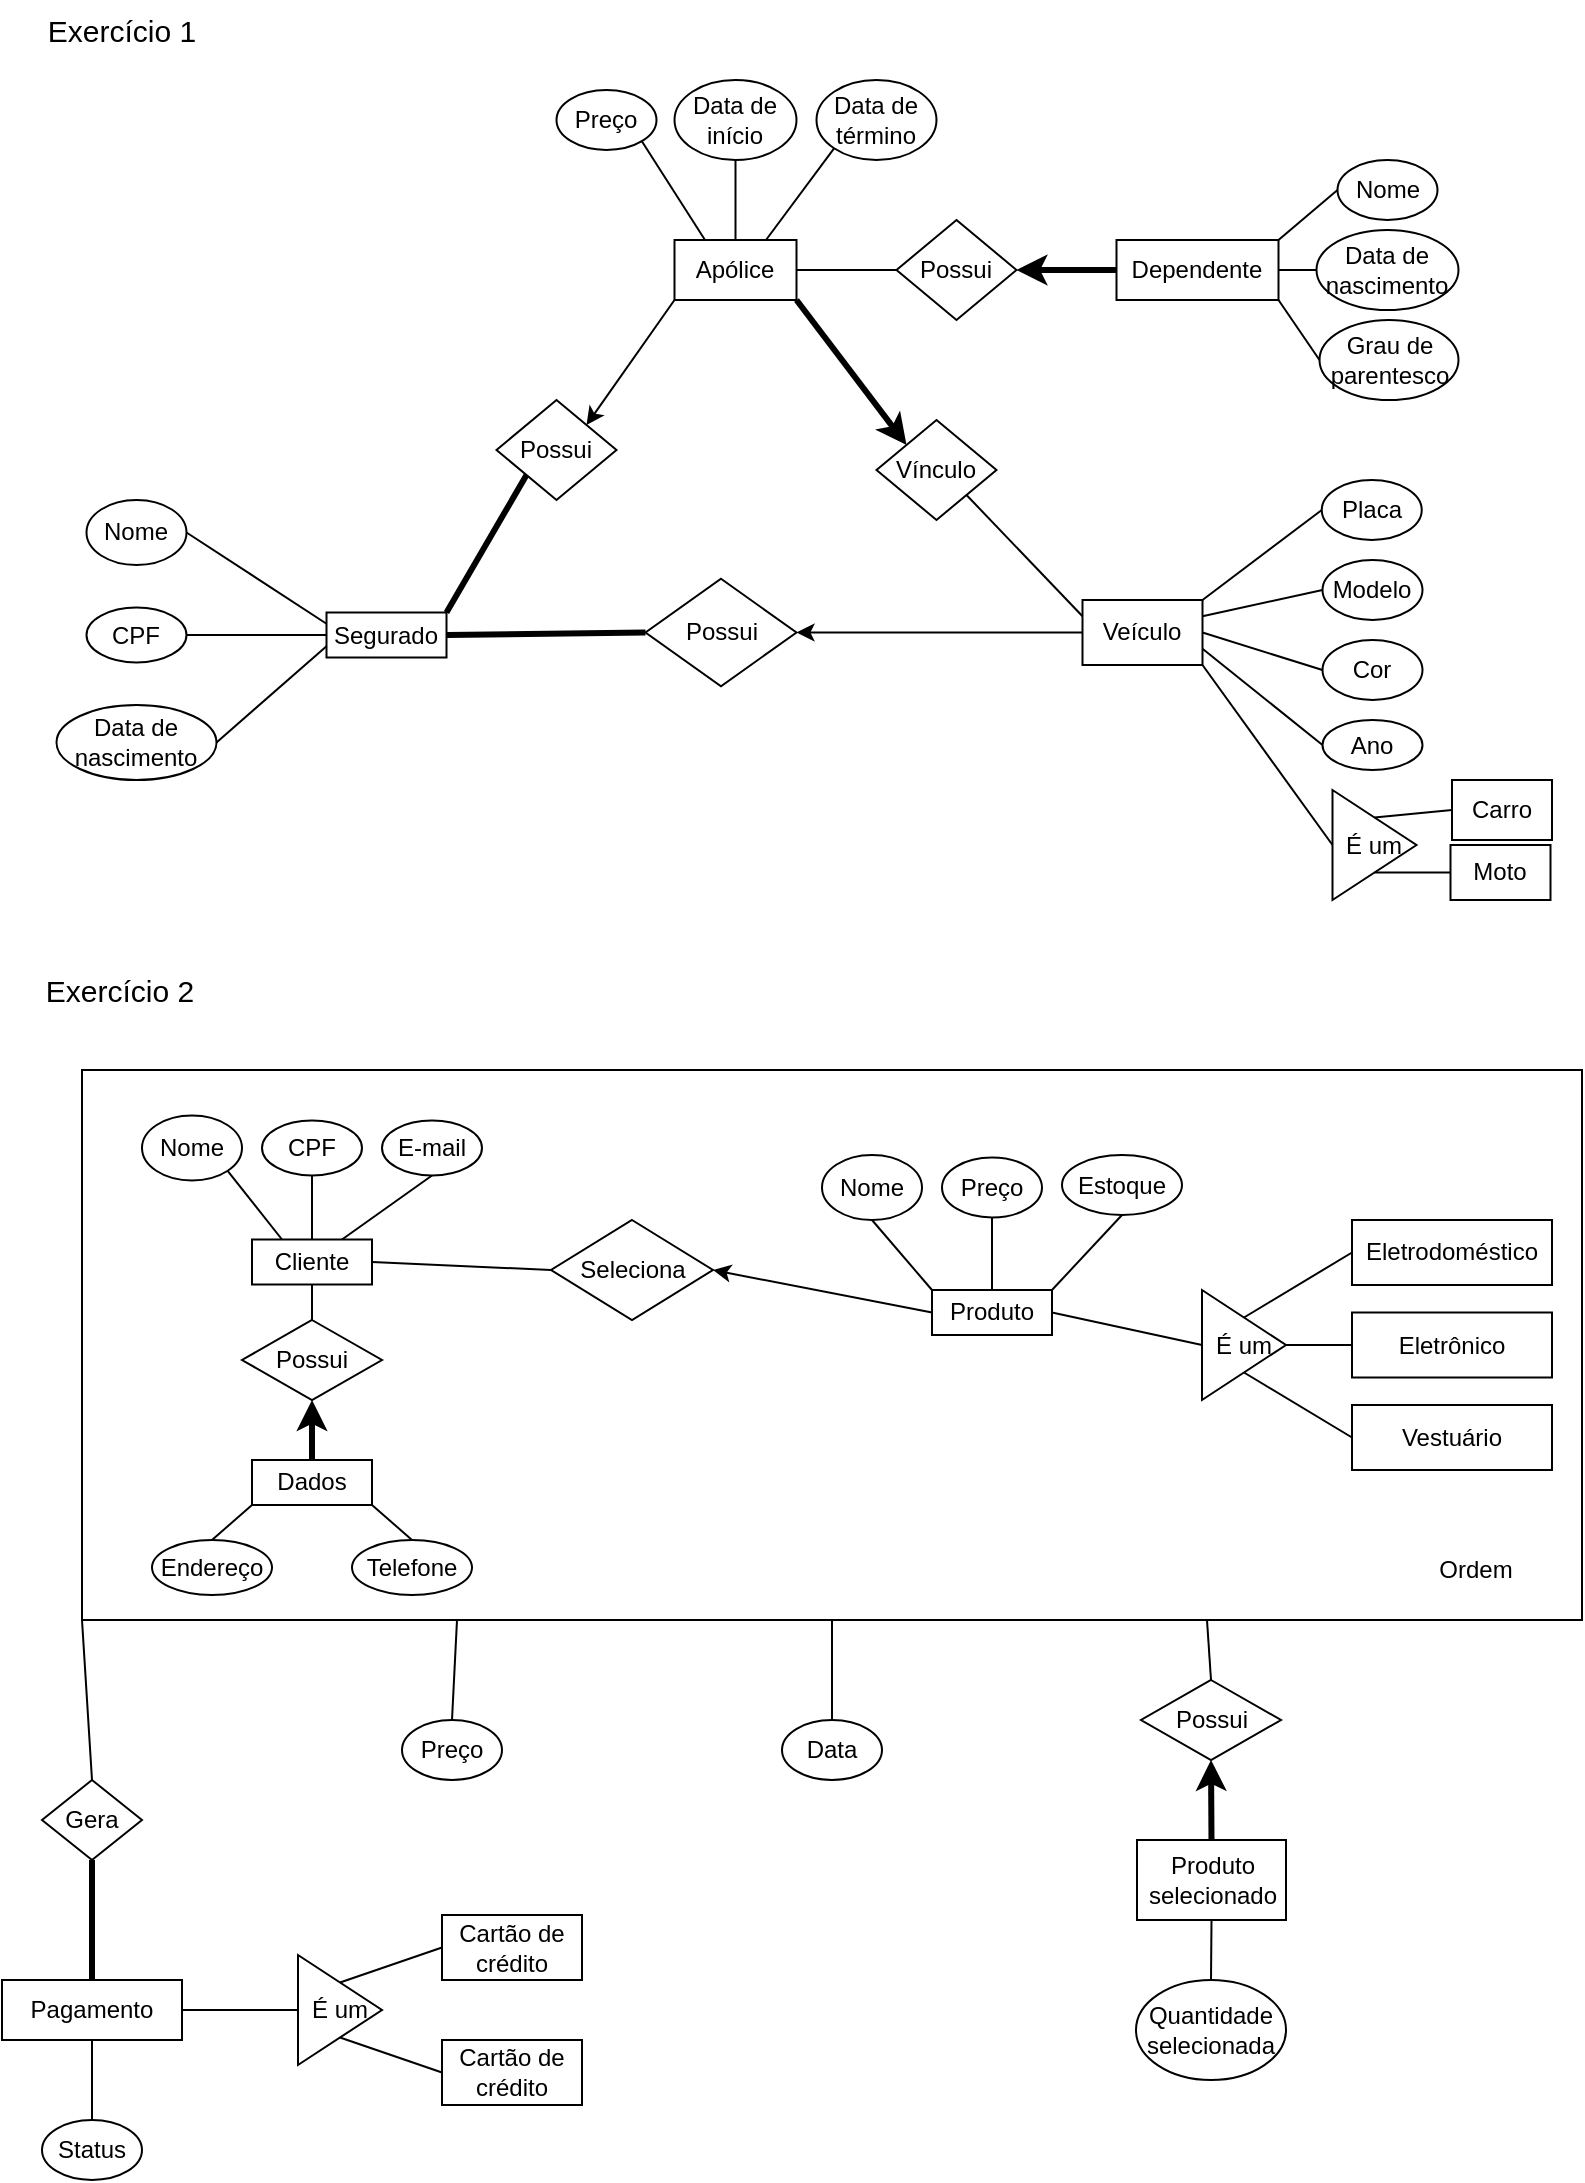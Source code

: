 <mxfile version="20.3.0" type="github">
  <diagram id="wddIGuqNlS4ul6MV4sOm" name="Página-1">
    <mxGraphModel dx="1181" dy="653" grid="1" gridSize="10" guides="1" tooltips="1" connect="1" arrows="1" fold="1" page="1" pageScale="1" pageWidth="827" pageHeight="1169" math="0" shadow="0">
      <root>
        <mxCell id="0" />
        <mxCell id="1" parent="0" />
        <mxCell id="J302JGdYQnp2-24rHus9-115" value="" style="rounded=0;whiteSpace=wrap;html=1;labelBorderColor=none;fillColor=none;" vertex="1" parent="1">
          <mxGeometry x="60" y="555" width="750" height="275" as="geometry" />
        </mxCell>
        <mxCell id="J302JGdYQnp2-24rHus9-1" value="Segurado" style="rounded=0;whiteSpace=wrap;html=1;" vertex="1" parent="1">
          <mxGeometry x="182.25" y="326.25" width="60" height="22.5" as="geometry" />
        </mxCell>
        <mxCell id="J302JGdYQnp2-24rHus9-2" value="Nome" style="ellipse;whiteSpace=wrap;html=1;" vertex="1" parent="1">
          <mxGeometry x="62.25" y="270" width="50" height="32.5" as="geometry" />
        </mxCell>
        <mxCell id="J302JGdYQnp2-24rHus9-3" value="CPF" style="ellipse;whiteSpace=wrap;html=1;" vertex="1" parent="1">
          <mxGeometry x="62.25" y="323.75" width="50" height="27.5" as="geometry" />
        </mxCell>
        <mxCell id="J302JGdYQnp2-24rHus9-5" value="Data de nascimento" style="ellipse;whiteSpace=wrap;html=1;" vertex="1" parent="1">
          <mxGeometry x="47.25" y="372.5" width="80" height="37.5" as="geometry" />
        </mxCell>
        <mxCell id="J302JGdYQnp2-24rHus9-9" value="" style="endArrow=none;html=1;rounded=0;entryX=0;entryY=0.25;entryDx=0;entryDy=0;exitX=1;exitY=0.5;exitDx=0;exitDy=0;" edge="1" parent="1" source="J302JGdYQnp2-24rHus9-2" target="J302JGdYQnp2-24rHus9-1">
          <mxGeometry width="50" height="50" relative="1" as="geometry">
            <mxPoint x="132.25" y="280.178" as="sourcePoint" />
            <mxPoint x="245.43" y="382.5" as="targetPoint" />
          </mxGeometry>
        </mxCell>
        <mxCell id="J302JGdYQnp2-24rHus9-10" value="" style="endArrow=none;html=1;rounded=0;entryX=0;entryY=0.5;entryDx=0;entryDy=0;exitX=1;exitY=0.5;exitDx=0;exitDy=0;" edge="1" parent="1" source="J302JGdYQnp2-24rHus9-3" target="J302JGdYQnp2-24rHus9-1">
          <mxGeometry width="50" height="50" relative="1" as="geometry">
            <mxPoint x="132.25" y="342.498" as="sourcePoint" />
            <mxPoint x="232.25" y="399.82" as="targetPoint" />
          </mxGeometry>
        </mxCell>
        <mxCell id="J302JGdYQnp2-24rHus9-11" value="" style="endArrow=none;html=1;rounded=0;entryX=0;entryY=0.75;entryDx=0;entryDy=0;exitX=1;exitY=0.5;exitDx=0;exitDy=0;" edge="1" parent="1" source="J302JGdYQnp2-24rHus9-5" target="J302JGdYQnp2-24rHus9-1">
          <mxGeometry width="50" height="50" relative="1" as="geometry">
            <mxPoint x="142.25" y="402.5" as="sourcePoint" />
            <mxPoint x="232.25" y="412.5" as="targetPoint" />
          </mxGeometry>
        </mxCell>
        <mxCell id="J302JGdYQnp2-24rHus9-13" value="Veículo" style="rounded=0;whiteSpace=wrap;html=1;" vertex="1" parent="1">
          <mxGeometry x="560.25" y="320" width="60" height="32.5" as="geometry" />
        </mxCell>
        <mxCell id="J302JGdYQnp2-24rHus9-14" value="Placa" style="ellipse;whiteSpace=wrap;html=1;" vertex="1" parent="1">
          <mxGeometry x="679.88" y="260" width="50" height="30" as="geometry" />
        </mxCell>
        <mxCell id="J302JGdYQnp2-24rHus9-15" value="Modelo" style="ellipse;whiteSpace=wrap;html=1;" vertex="1" parent="1">
          <mxGeometry x="680.25" y="300" width="50" height="30" as="geometry" />
        </mxCell>
        <mxCell id="J302JGdYQnp2-24rHus9-16" value="Cor" style="ellipse;whiteSpace=wrap;html=1;" vertex="1" parent="1">
          <mxGeometry x="680.25" y="340" width="50" height="30" as="geometry" />
        </mxCell>
        <mxCell id="J302JGdYQnp2-24rHus9-17" value="Ano" style="ellipse;whiteSpace=wrap;html=1;" vertex="1" parent="1">
          <mxGeometry x="680.25" y="380" width="50" height="25" as="geometry" />
        </mxCell>
        <mxCell id="J302JGdYQnp2-24rHus9-24" value="Apólice" style="rounded=0;whiteSpace=wrap;html=1;" vertex="1" parent="1">
          <mxGeometry x="356.25" y="140" width="61" height="30" as="geometry" />
        </mxCell>
        <mxCell id="J302JGdYQnp2-24rHus9-27" value="Preço" style="ellipse;whiteSpace=wrap;html=1;" vertex="1" parent="1">
          <mxGeometry x="297.25" y="65" width="50" height="30" as="geometry" />
        </mxCell>
        <mxCell id="J302JGdYQnp2-24rHus9-28" value="Data de início" style="ellipse;whiteSpace=wrap;html=1;" vertex="1" parent="1">
          <mxGeometry x="356.25" y="60" width="61" height="40" as="geometry" />
        </mxCell>
        <mxCell id="J302JGdYQnp2-24rHus9-29" value="Data de término" style="ellipse;whiteSpace=wrap;html=1;" vertex="1" parent="1">
          <mxGeometry x="427.25" y="60" width="60" height="40" as="geometry" />
        </mxCell>
        <mxCell id="J302JGdYQnp2-24rHus9-30" value="" style="endArrow=none;html=1;rounded=0;entryX=0.25;entryY=0;entryDx=0;entryDy=0;exitX=1;exitY=1;exitDx=0;exitDy=0;" edge="1" parent="1" source="J302JGdYQnp2-24rHus9-27" target="J302JGdYQnp2-24rHus9-24">
          <mxGeometry width="50" height="50" relative="1" as="geometry">
            <mxPoint x="377.25" y="330" as="sourcePoint" />
            <mxPoint x="427.25" y="280" as="targetPoint" />
          </mxGeometry>
        </mxCell>
        <mxCell id="J302JGdYQnp2-24rHus9-31" value="" style="endArrow=none;html=1;rounded=0;entryX=0.5;entryY=0;entryDx=0;entryDy=0;exitX=0.5;exitY=1;exitDx=0;exitDy=0;" edge="1" parent="1" source="J302JGdYQnp2-24rHus9-28" target="J302JGdYQnp2-24rHus9-24">
          <mxGeometry width="50" height="50" relative="1" as="geometry">
            <mxPoint x="377.25" y="330" as="sourcePoint" />
            <mxPoint x="427.25" y="280" as="targetPoint" />
          </mxGeometry>
        </mxCell>
        <mxCell id="J302JGdYQnp2-24rHus9-32" value="" style="endArrow=none;html=1;rounded=0;entryX=0.75;entryY=0;entryDx=0;entryDy=0;exitX=0;exitY=1;exitDx=0;exitDy=0;" edge="1" parent="1" source="J302JGdYQnp2-24rHus9-29" target="J302JGdYQnp2-24rHus9-24">
          <mxGeometry width="50" height="50" relative="1" as="geometry">
            <mxPoint x="377.25" y="330" as="sourcePoint" />
            <mxPoint x="427.25" y="280" as="targetPoint" />
          </mxGeometry>
        </mxCell>
        <mxCell id="J302JGdYQnp2-24rHus9-33" value="Dependente" style="rounded=0;whiteSpace=wrap;html=1;" vertex="1" parent="1">
          <mxGeometry x="577.25" y="140" width="81" height="30" as="geometry" />
        </mxCell>
        <mxCell id="J302JGdYQnp2-24rHus9-34" value="Data de nascimento" style="ellipse;whiteSpace=wrap;html=1;" vertex="1" parent="1">
          <mxGeometry x="677.25" y="135" width="71" height="40" as="geometry" />
        </mxCell>
        <mxCell id="J302JGdYQnp2-24rHus9-35" value="Nome" style="ellipse;whiteSpace=wrap;html=1;" vertex="1" parent="1">
          <mxGeometry x="687.75" y="100" width="50" height="30" as="geometry" />
        </mxCell>
        <mxCell id="J302JGdYQnp2-24rHus9-36" value="Grau de parentesco" style="ellipse;whiteSpace=wrap;html=1;" vertex="1" parent="1">
          <mxGeometry x="678.75" y="180" width="69.5" height="40" as="geometry" />
        </mxCell>
        <mxCell id="J302JGdYQnp2-24rHus9-41" value="É um" style="triangle;whiteSpace=wrap;html=1;rotation=0;" vertex="1" parent="1">
          <mxGeometry x="685.25" y="415" width="42" height="55" as="geometry" />
        </mxCell>
        <mxCell id="J302JGdYQnp2-24rHus9-43" value="Carro" style="rounded=0;whiteSpace=wrap;html=1;" vertex="1" parent="1">
          <mxGeometry x="745" y="410" width="50" height="30" as="geometry" />
        </mxCell>
        <mxCell id="J302JGdYQnp2-24rHus9-44" value="Moto" style="rounded=0;whiteSpace=wrap;html=1;" vertex="1" parent="1">
          <mxGeometry x="744.25" y="442.5" width="50" height="27.5" as="geometry" />
        </mxCell>
        <mxCell id="J302JGdYQnp2-24rHus9-45" value="" style="endArrow=none;html=1;rounded=0;entryX=0.5;entryY=0;entryDx=0;entryDy=0;exitX=0;exitY=0.5;exitDx=0;exitDy=0;" edge="1" parent="1" source="J302JGdYQnp2-24rHus9-43" target="J302JGdYQnp2-24rHus9-41">
          <mxGeometry width="50" height="50" relative="1" as="geometry">
            <mxPoint x="413.75" y="325" as="sourcePoint" />
            <mxPoint x="463.75" y="275" as="targetPoint" />
          </mxGeometry>
        </mxCell>
        <mxCell id="J302JGdYQnp2-24rHus9-46" value="" style="endArrow=none;html=1;rounded=0;entryX=0.5;entryY=1;entryDx=0;entryDy=0;exitX=0;exitY=0.5;exitDx=0;exitDy=0;" edge="1" parent="1" source="J302JGdYQnp2-24rHus9-44" target="J302JGdYQnp2-24rHus9-41">
          <mxGeometry width="50" height="50" relative="1" as="geometry">
            <mxPoint x="773.75" y="428.75" as="sourcePoint" />
            <mxPoint x="713.75" y="438.75" as="targetPoint" />
          </mxGeometry>
        </mxCell>
        <mxCell id="J302JGdYQnp2-24rHus9-47" value="Possui" style="rhombus;whiteSpace=wrap;html=1;" vertex="1" parent="1">
          <mxGeometry x="267.25" y="220" width="60" height="50" as="geometry" />
        </mxCell>
        <mxCell id="J302JGdYQnp2-24rHus9-49" value="" style="endArrow=none;html=1;rounded=0;exitX=1;exitY=0;exitDx=0;exitDy=0;entryX=0;entryY=1;entryDx=0;entryDy=0;strokeWidth=3;" edge="1" parent="1" source="J302JGdYQnp2-24rHus9-1" target="J302JGdYQnp2-24rHus9-47">
          <mxGeometry width="50" height="50" relative="1" as="geometry">
            <mxPoint x="377.25" y="340" as="sourcePoint" />
            <mxPoint x="427.25" y="290" as="targetPoint" />
          </mxGeometry>
        </mxCell>
        <mxCell id="J302JGdYQnp2-24rHus9-50" value="" style="endArrow=none;html=1;rounded=0;exitX=1;exitY=0;exitDx=0;exitDy=0;entryX=0;entryY=1;entryDx=0;entryDy=0;strokeColor=default;startArrow=classic;startFill=1;" edge="1" parent="1" source="J302JGdYQnp2-24rHus9-47" target="J302JGdYQnp2-24rHus9-24">
          <mxGeometry width="50" height="50" relative="1" as="geometry">
            <mxPoint x="367.25" y="290" as="sourcePoint" />
            <mxPoint x="427.25" y="270" as="targetPoint" />
          </mxGeometry>
        </mxCell>
        <mxCell id="J302JGdYQnp2-24rHus9-51" value="Possui" style="rhombus;whiteSpace=wrap;html=1;" vertex="1" parent="1">
          <mxGeometry x="341.75" y="309.38" width="75.5" height="53.75" as="geometry" />
        </mxCell>
        <mxCell id="J302JGdYQnp2-24rHus9-52" value="" style="endArrow=none;html=1;rounded=0;exitX=1;exitY=0.5;exitDx=0;exitDy=0;entryX=0;entryY=0.5;entryDx=0;entryDy=0;strokeWidth=3;" edge="1" parent="1" source="J302JGdYQnp2-24rHus9-1" target="J302JGdYQnp2-24rHus9-51">
          <mxGeometry width="50" height="50" relative="1" as="geometry">
            <mxPoint x="267.25" y="306.25" as="sourcePoint" />
            <mxPoint x="294.75" y="267.812" as="targetPoint" />
          </mxGeometry>
        </mxCell>
        <mxCell id="J302JGdYQnp2-24rHus9-58" value="" style="endArrow=none;html=1;rounded=0;entryX=1;entryY=0;entryDx=0;entryDy=0;exitX=0;exitY=0.5;exitDx=0;exitDy=0;" edge="1" parent="1" source="J302JGdYQnp2-24rHus9-14" target="J302JGdYQnp2-24rHus9-13">
          <mxGeometry width="50" height="50" relative="1" as="geometry">
            <mxPoint x="674.25" y="280" as="sourcePoint" />
            <mxPoint x="504.25" y="340" as="targetPoint" />
          </mxGeometry>
        </mxCell>
        <mxCell id="J302JGdYQnp2-24rHus9-59" value="" style="endArrow=none;html=1;rounded=0;entryX=0;entryY=0.5;entryDx=0;entryDy=0;exitX=1;exitY=1;exitDx=0;exitDy=0;" edge="1" parent="1" source="J302JGdYQnp2-24rHus9-13" target="J302JGdYQnp2-24rHus9-41">
          <mxGeometry width="50" height="50" relative="1" as="geometry">
            <mxPoint x="454.25" y="390" as="sourcePoint" />
            <mxPoint x="644.25" y="490" as="targetPoint" />
          </mxGeometry>
        </mxCell>
        <mxCell id="J302JGdYQnp2-24rHus9-60" value="" style="endArrow=none;html=1;rounded=0;entryX=0;entryY=0.5;entryDx=0;entryDy=0;exitX=1;exitY=0.75;exitDx=0;exitDy=0;" edge="1" parent="1" source="J302JGdYQnp2-24rHus9-13" target="J302JGdYQnp2-24rHus9-17">
          <mxGeometry width="50" height="50" relative="1" as="geometry">
            <mxPoint x="454.25" y="390" as="sourcePoint" />
            <mxPoint x="504.25" y="340" as="targetPoint" />
          </mxGeometry>
        </mxCell>
        <mxCell id="J302JGdYQnp2-24rHus9-61" value="" style="endArrow=none;html=1;rounded=0;entryX=0;entryY=0.5;entryDx=0;entryDy=0;exitX=1;exitY=0.5;exitDx=0;exitDy=0;" edge="1" parent="1" source="J302JGdYQnp2-24rHus9-13" target="J302JGdYQnp2-24rHus9-16">
          <mxGeometry width="50" height="50" relative="1" as="geometry">
            <mxPoint x="454.25" y="390" as="sourcePoint" />
            <mxPoint x="504.25" y="340" as="targetPoint" />
          </mxGeometry>
        </mxCell>
        <mxCell id="J302JGdYQnp2-24rHus9-62" value="" style="endArrow=none;html=1;rounded=0;entryX=0;entryY=0.5;entryDx=0;entryDy=0;exitX=1;exitY=0.25;exitDx=0;exitDy=0;" edge="1" parent="1" source="J302JGdYQnp2-24rHus9-13" target="J302JGdYQnp2-24rHus9-15">
          <mxGeometry width="50" height="50" relative="1" as="geometry">
            <mxPoint x="454.25" y="390" as="sourcePoint" />
            <mxPoint x="504.25" y="340" as="targetPoint" />
          </mxGeometry>
        </mxCell>
        <mxCell id="J302JGdYQnp2-24rHus9-63" value="Possui" style="rhombus;whiteSpace=wrap;html=1;" vertex="1" parent="1">
          <mxGeometry x="467.25" y="130" width="60" height="50" as="geometry" />
        </mxCell>
        <mxCell id="J302JGdYQnp2-24rHus9-64" value="" style="endArrow=none;html=1;rounded=0;entryX=0;entryY=0.5;entryDx=0;entryDy=0;exitX=1;exitY=0.5;exitDx=0;exitDy=0;" edge="1" parent="1" source="J302JGdYQnp2-24rHus9-24" target="J302JGdYQnp2-24rHus9-63">
          <mxGeometry width="50" height="50" relative="1" as="geometry">
            <mxPoint x="437.25" y="320" as="sourcePoint" />
            <mxPoint x="487.25" y="270" as="targetPoint" />
          </mxGeometry>
        </mxCell>
        <mxCell id="J302JGdYQnp2-24rHus9-65" value="" style="endArrow=none;html=1;rounded=0;entryX=0;entryY=0.5;entryDx=0;entryDy=0;exitX=1;exitY=0.5;exitDx=0;exitDy=0;strokeWidth=3;startArrow=classic;startFill=1;" edge="1" parent="1" source="J302JGdYQnp2-24rHus9-63" target="J302JGdYQnp2-24rHus9-33">
          <mxGeometry width="50" height="50" relative="1" as="geometry">
            <mxPoint x="437.25" y="320" as="sourcePoint" />
            <mxPoint x="487.25" y="270" as="targetPoint" />
          </mxGeometry>
        </mxCell>
        <mxCell id="J302JGdYQnp2-24rHus9-66" value="" style="endArrow=none;html=1;rounded=0;entryX=0;entryY=0.5;entryDx=0;entryDy=0;exitX=1;exitY=1;exitDx=0;exitDy=0;" edge="1" parent="1" source="J302JGdYQnp2-24rHus9-33" target="J302JGdYQnp2-24rHus9-36">
          <mxGeometry width="50" height="50" relative="1" as="geometry">
            <mxPoint x="437.25" y="320" as="sourcePoint" />
            <mxPoint x="487.25" y="270" as="targetPoint" />
          </mxGeometry>
        </mxCell>
        <mxCell id="J302JGdYQnp2-24rHus9-67" value="" style="endArrow=none;html=1;rounded=0;entryX=0;entryY=0.5;entryDx=0;entryDy=0;exitX=1;exitY=0.5;exitDx=0;exitDy=0;" edge="1" parent="1" source="J302JGdYQnp2-24rHus9-33" target="J302JGdYQnp2-24rHus9-34">
          <mxGeometry width="50" height="50" relative="1" as="geometry">
            <mxPoint x="437.25" y="320" as="sourcePoint" />
            <mxPoint x="487.25" y="270" as="targetPoint" />
          </mxGeometry>
        </mxCell>
        <mxCell id="J302JGdYQnp2-24rHus9-68" value="" style="endArrow=none;html=1;rounded=0;entryX=0;entryY=0.5;entryDx=0;entryDy=0;exitX=1;exitY=0;exitDx=0;exitDy=0;" edge="1" parent="1" source="J302JGdYQnp2-24rHus9-33" target="J302JGdYQnp2-24rHus9-35">
          <mxGeometry width="50" height="50" relative="1" as="geometry">
            <mxPoint x="437.25" y="320" as="sourcePoint" />
            <mxPoint x="487.25" y="270" as="targetPoint" />
          </mxGeometry>
        </mxCell>
        <mxCell id="J302JGdYQnp2-24rHus9-69" value="Vínculo" style="rhombus;whiteSpace=wrap;html=1;" vertex="1" parent="1">
          <mxGeometry x="457.25" y="230" width="60" height="50" as="geometry" />
        </mxCell>
        <mxCell id="J302JGdYQnp2-24rHus9-70" value="" style="endArrow=none;html=1;rounded=0;entryX=1;entryY=1;entryDx=0;entryDy=0;exitX=0;exitY=0.25;exitDx=0;exitDy=0;" edge="1" parent="1" source="J302JGdYQnp2-24rHus9-13" target="J302JGdYQnp2-24rHus9-69">
          <mxGeometry width="50" height="50" relative="1" as="geometry">
            <mxPoint x="437.25" y="340" as="sourcePoint" />
            <mxPoint x="487.25" y="290" as="targetPoint" />
          </mxGeometry>
        </mxCell>
        <mxCell id="J302JGdYQnp2-24rHus9-71" value="" style="endArrow=classic;html=1;rounded=0;entryX=0;entryY=0;entryDx=0;entryDy=0;exitX=1;exitY=1;exitDx=0;exitDy=0;endFill=1;strokeWidth=3;" edge="1" parent="1" source="J302JGdYQnp2-24rHus9-24" target="J302JGdYQnp2-24rHus9-69">
          <mxGeometry width="50" height="50" relative="1" as="geometry">
            <mxPoint x="437.25" y="320" as="sourcePoint" />
            <mxPoint x="487.25" y="270" as="targetPoint" />
          </mxGeometry>
        </mxCell>
        <mxCell id="J302JGdYQnp2-24rHus9-74" value="" style="endArrow=classic;html=1;rounded=0;exitX=0;exitY=0.5;exitDx=0;exitDy=0;entryX=1;entryY=0.5;entryDx=0;entryDy=0;" edge="1" parent="1" source="J302JGdYQnp2-24rHus9-13" target="J302JGdYQnp2-24rHus9-51">
          <mxGeometry width="50" height="50" relative="1" as="geometry">
            <mxPoint x="517.25" y="340" as="sourcePoint" />
            <mxPoint x="567.25" y="290" as="targetPoint" />
          </mxGeometry>
        </mxCell>
        <mxCell id="J302JGdYQnp2-24rHus9-76" value="Cliente" style="rounded=0;whiteSpace=wrap;html=1;" vertex="1" parent="1">
          <mxGeometry x="145" y="639.75" width="60" height="22.5" as="geometry" />
        </mxCell>
        <mxCell id="J302JGdYQnp2-24rHus9-78" value="Nome" style="ellipse;whiteSpace=wrap;html=1;" vertex="1" parent="1">
          <mxGeometry x="90" y="577.75" width="50" height="32.5" as="geometry" />
        </mxCell>
        <mxCell id="J302JGdYQnp2-24rHus9-79" value="CPF" style="ellipse;whiteSpace=wrap;html=1;" vertex="1" parent="1">
          <mxGeometry x="150" y="580.25" width="50" height="27.5" as="geometry" />
        </mxCell>
        <mxCell id="J302JGdYQnp2-24rHus9-80" value="E-mail" style="ellipse;whiteSpace=wrap;html=1;" vertex="1" parent="1">
          <mxGeometry x="210" y="580.25" width="50" height="27.5" as="geometry" />
        </mxCell>
        <mxCell id="J302JGdYQnp2-24rHus9-81" value="Endereço" style="ellipse;whiteSpace=wrap;html=1;" vertex="1" parent="1">
          <mxGeometry x="95" y="790" width="60" height="27.5" as="geometry" />
        </mxCell>
        <mxCell id="J302JGdYQnp2-24rHus9-82" value="Telefone" style="ellipse;whiteSpace=wrap;html=1;" vertex="1" parent="1">
          <mxGeometry x="195" y="790" width="60" height="27.5" as="geometry" />
        </mxCell>
        <mxCell id="J302JGdYQnp2-24rHus9-83" value="" style="endArrow=none;html=1;rounded=0;strokeColor=default;strokeWidth=1;entryX=1;entryY=1;entryDx=0;entryDy=0;exitX=0.25;exitY=0;exitDx=0;exitDy=0;" edge="1" parent="1" source="J302JGdYQnp2-24rHus9-76" target="J302JGdYQnp2-24rHus9-78">
          <mxGeometry width="50" height="50" relative="1" as="geometry">
            <mxPoint x="430" y="619.75" as="sourcePoint" />
            <mxPoint x="480" y="569.75" as="targetPoint" />
          </mxGeometry>
        </mxCell>
        <mxCell id="J302JGdYQnp2-24rHus9-84" value="" style="endArrow=none;html=1;rounded=0;strokeColor=default;strokeWidth=1;entryX=0.5;entryY=1;entryDx=0;entryDy=0;exitX=0.5;exitY=0;exitDx=0;exitDy=0;" edge="1" parent="1" source="J302JGdYQnp2-24rHus9-76" target="J302JGdYQnp2-24rHus9-79">
          <mxGeometry width="50" height="50" relative="1" as="geometry">
            <mxPoint x="230" y="629.75" as="sourcePoint" />
            <mxPoint x="142.814" y="615.401" as="targetPoint" />
          </mxGeometry>
        </mxCell>
        <mxCell id="J302JGdYQnp2-24rHus9-85" value="" style="endArrow=none;html=1;rounded=0;strokeColor=default;strokeWidth=1;entryX=0.5;entryY=1;entryDx=0;entryDy=0;exitX=0.75;exitY=0;exitDx=0;exitDy=0;" edge="1" parent="1" source="J302JGdYQnp2-24rHus9-76" target="J302JGdYQnp2-24rHus9-80">
          <mxGeometry width="50" height="50" relative="1" as="geometry">
            <mxPoint x="185" y="649.75" as="sourcePoint" />
            <mxPoint x="185" y="617.75" as="targetPoint" />
          </mxGeometry>
        </mxCell>
        <mxCell id="J302JGdYQnp2-24rHus9-88" value="Possui" style="rhombus;whiteSpace=wrap;html=1;labelBorderColor=none;" vertex="1" parent="1">
          <mxGeometry x="140" y="680" width="70" height="40" as="geometry" />
        </mxCell>
        <mxCell id="J302JGdYQnp2-24rHus9-90" value="Dados" style="rounded=0;whiteSpace=wrap;html=1;" vertex="1" parent="1">
          <mxGeometry x="145" y="750" width="60" height="22.5" as="geometry" />
        </mxCell>
        <mxCell id="J302JGdYQnp2-24rHus9-92" value="" style="endArrow=none;html=1;rounded=0;strokeColor=default;strokeWidth=3;exitX=0.5;exitY=1;exitDx=0;exitDy=0;entryX=0.5;entryY=0;entryDx=0;entryDy=0;endFill=0;startArrow=classic;startFill=1;" edge="1" parent="1" source="J302JGdYQnp2-24rHus9-88" target="J302JGdYQnp2-24rHus9-90">
          <mxGeometry width="50" height="50" relative="1" as="geometry">
            <mxPoint x="430" y="820" as="sourcePoint" />
            <mxPoint x="480" y="770" as="targetPoint" />
          </mxGeometry>
        </mxCell>
        <mxCell id="J302JGdYQnp2-24rHus9-93" value="" style="endArrow=none;html=1;rounded=0;strokeColor=default;strokeWidth=1;exitX=0.5;exitY=0;exitDx=0;exitDy=0;entryX=0.5;entryY=1;entryDx=0;entryDy=0;" edge="1" parent="1" source="J302JGdYQnp2-24rHus9-88" target="J302JGdYQnp2-24rHus9-76">
          <mxGeometry width="50" height="50" relative="1" as="geometry">
            <mxPoint x="185" y="769.75" as="sourcePoint" />
            <mxPoint x="170" y="669.75" as="targetPoint" />
          </mxGeometry>
        </mxCell>
        <mxCell id="J302JGdYQnp2-24rHus9-94" value="" style="endArrow=none;html=1;rounded=0;strokeColor=default;strokeWidth=1;exitX=0.5;exitY=0;exitDx=0;exitDy=0;entryX=0;entryY=1;entryDx=0;entryDy=0;" edge="1" parent="1" source="J302JGdYQnp2-24rHus9-81" target="J302JGdYQnp2-24rHus9-90">
          <mxGeometry width="50" height="50" relative="1" as="geometry">
            <mxPoint x="430" y="790" as="sourcePoint" />
            <mxPoint x="480" y="740" as="targetPoint" />
          </mxGeometry>
        </mxCell>
        <mxCell id="J302JGdYQnp2-24rHus9-95" value="" style="endArrow=none;html=1;rounded=0;strokeColor=default;strokeWidth=1;exitX=1;exitY=1;exitDx=0;exitDy=0;entryX=0.5;entryY=0;entryDx=0;entryDy=0;" edge="1" parent="1" source="J302JGdYQnp2-24rHus9-90" target="J302JGdYQnp2-24rHus9-82">
          <mxGeometry width="50" height="50" relative="1" as="geometry">
            <mxPoint x="135" y="800" as="sourcePoint" />
            <mxPoint x="155" y="782.5" as="targetPoint" />
          </mxGeometry>
        </mxCell>
        <mxCell id="J302JGdYQnp2-24rHus9-96" value="Seleciona" style="rhombus;whiteSpace=wrap;html=1;labelBorderColor=none;" vertex="1" parent="1">
          <mxGeometry x="294.5" y="630" width="81" height="50" as="geometry" />
        </mxCell>
        <mxCell id="J302JGdYQnp2-24rHus9-98" value="Produto" style="rounded=0;whiteSpace=wrap;html=1;" vertex="1" parent="1">
          <mxGeometry x="485" y="665" width="60" height="22.5" as="geometry" />
        </mxCell>
        <mxCell id="J302JGdYQnp2-24rHus9-99" value="Nome" style="ellipse;whiteSpace=wrap;html=1;" vertex="1" parent="1">
          <mxGeometry x="430" y="597.5" width="50" height="32.5" as="geometry" />
        </mxCell>
        <mxCell id="J302JGdYQnp2-24rHus9-100" value="Preço" style="ellipse;whiteSpace=wrap;html=1;" vertex="1" parent="1">
          <mxGeometry x="490" y="598.75" width="50" height="30" as="geometry" />
        </mxCell>
        <mxCell id="J302JGdYQnp2-24rHus9-102" value="Estoque" style="ellipse;whiteSpace=wrap;html=1;" vertex="1" parent="1">
          <mxGeometry x="550" y="597.5" width="60" height="30" as="geometry" />
        </mxCell>
        <mxCell id="J302JGdYQnp2-24rHus9-103" value="" style="endArrow=none;html=1;rounded=0;strokeColor=default;strokeWidth=1;entryX=0;entryY=0;entryDx=0;entryDy=0;exitX=0.5;exitY=1;exitDx=0;exitDy=0;" edge="1" parent="1" source="J302JGdYQnp2-24rHus9-99" target="J302JGdYQnp2-24rHus9-98">
          <mxGeometry width="50" height="50" relative="1" as="geometry">
            <mxPoint x="390" y="735" as="sourcePoint" />
            <mxPoint x="440" y="685" as="targetPoint" />
          </mxGeometry>
        </mxCell>
        <mxCell id="J302JGdYQnp2-24rHus9-104" value="" style="endArrow=none;html=1;rounded=0;strokeColor=default;strokeWidth=1;entryX=1;entryY=0;entryDx=0;entryDy=0;exitX=0.5;exitY=1;exitDx=0;exitDy=0;" edge="1" parent="1" source="J302JGdYQnp2-24rHus9-102" target="J302JGdYQnp2-24rHus9-98">
          <mxGeometry width="50" height="50" relative="1" as="geometry">
            <mxPoint x="390" y="735" as="sourcePoint" />
            <mxPoint x="440" y="685" as="targetPoint" />
          </mxGeometry>
        </mxCell>
        <mxCell id="J302JGdYQnp2-24rHus9-105" value="" style="endArrow=none;html=1;rounded=0;strokeColor=default;strokeWidth=1;entryX=0.5;entryY=0;entryDx=0;entryDy=0;exitX=0.5;exitY=1;exitDx=0;exitDy=0;" edge="1" parent="1" source="J302JGdYQnp2-24rHus9-100" target="J302JGdYQnp2-24rHus9-98">
          <mxGeometry width="50" height="50" relative="1" as="geometry">
            <mxPoint x="390" y="735" as="sourcePoint" />
            <mxPoint x="440" y="685" as="targetPoint" />
          </mxGeometry>
        </mxCell>
        <mxCell id="J302JGdYQnp2-24rHus9-106" value="É um" style="triangle;whiteSpace=wrap;html=1;rotation=0;" vertex="1" parent="1">
          <mxGeometry x="620" y="665" width="42" height="55" as="geometry" />
        </mxCell>
        <mxCell id="J302JGdYQnp2-24rHus9-107" value="Eletrodoméstico" style="rounded=0;whiteSpace=wrap;html=1;" vertex="1" parent="1">
          <mxGeometry x="695" y="630" width="100" height="32.5" as="geometry" />
        </mxCell>
        <mxCell id="J302JGdYQnp2-24rHus9-108" value="Eletrônico" style="rounded=0;whiteSpace=wrap;html=1;" vertex="1" parent="1">
          <mxGeometry x="695" y="676.25" width="100" height="32.5" as="geometry" />
        </mxCell>
        <mxCell id="J302JGdYQnp2-24rHus9-109" value="Vestuário" style="rounded=0;whiteSpace=wrap;html=1;" vertex="1" parent="1">
          <mxGeometry x="695" y="722.5" width="100" height="32.5" as="geometry" />
        </mxCell>
        <mxCell id="J302JGdYQnp2-24rHus9-110" value="" style="endArrow=none;html=1;rounded=0;strokeColor=default;strokeWidth=1;entryX=0.5;entryY=0;entryDx=0;entryDy=0;exitX=0;exitY=0.5;exitDx=0;exitDy=0;" edge="1" parent="1" source="J302JGdYQnp2-24rHus9-107" target="J302JGdYQnp2-24rHus9-106">
          <mxGeometry width="50" height="50" relative="1" as="geometry">
            <mxPoint x="410" y="610" as="sourcePoint" />
            <mxPoint x="460" y="560" as="targetPoint" />
          </mxGeometry>
        </mxCell>
        <mxCell id="J302JGdYQnp2-24rHus9-111" value="" style="endArrow=none;html=1;rounded=0;strokeColor=default;strokeWidth=1;entryX=0.5;entryY=1;entryDx=0;entryDy=0;exitX=0;exitY=0.5;exitDx=0;exitDy=0;" edge="1" parent="1" source="J302JGdYQnp2-24rHus9-109" target="J302JGdYQnp2-24rHus9-106">
          <mxGeometry width="50" height="50" relative="1" as="geometry">
            <mxPoint x="705" y="656.25" as="sourcePoint" />
            <mxPoint x="651" y="688.75" as="targetPoint" />
          </mxGeometry>
        </mxCell>
        <mxCell id="J302JGdYQnp2-24rHus9-112" value="" style="endArrow=none;html=1;rounded=0;strokeColor=default;strokeWidth=1;entryX=1;entryY=0.5;entryDx=0;entryDy=0;exitX=0;exitY=0.5;exitDx=0;exitDy=0;" edge="1" parent="1" source="J302JGdYQnp2-24rHus9-108" target="J302JGdYQnp2-24rHus9-106">
          <mxGeometry width="50" height="50" relative="1" as="geometry">
            <mxPoint x="705" y="748.75" as="sourcePoint" />
            <mxPoint x="651" y="716.25" as="targetPoint" />
          </mxGeometry>
        </mxCell>
        <mxCell id="J302JGdYQnp2-24rHus9-113" value="" style="endArrow=classic;html=1;rounded=0;strokeColor=default;strokeWidth=1;entryX=1;entryY=0.5;entryDx=0;entryDy=0;exitX=0;exitY=0.5;exitDx=0;exitDy=0;startArrow=none;startFill=0;endFill=1;" edge="1" parent="1" source="J302JGdYQnp2-24rHus9-98" target="J302JGdYQnp2-24rHus9-96">
          <mxGeometry width="50" height="50" relative="1" as="geometry">
            <mxPoint x="410" y="710" as="sourcePoint" />
            <mxPoint x="460" y="660" as="targetPoint" />
          </mxGeometry>
        </mxCell>
        <mxCell id="J302JGdYQnp2-24rHus9-114" value="" style="endArrow=none;html=1;rounded=0;strokeColor=default;strokeWidth=1;entryX=0;entryY=0.5;entryDx=0;entryDy=0;exitX=1;exitY=0.5;exitDx=0;exitDy=0;" edge="1" parent="1" source="J302JGdYQnp2-24rHus9-76" target="J302JGdYQnp2-24rHus9-96">
          <mxGeometry width="50" height="50" relative="1" as="geometry">
            <mxPoint x="430.5" y="708.5" as="sourcePoint" />
            <mxPoint x="315" y="653.5" as="targetPoint" />
          </mxGeometry>
        </mxCell>
        <mxCell id="J302JGdYQnp2-24rHus9-117" value="" style="endArrow=none;html=1;rounded=0;strokeColor=default;strokeWidth=1;entryX=1;entryY=0.5;entryDx=0;entryDy=0;exitX=0;exitY=0.5;exitDx=0;exitDy=0;" edge="1" parent="1" source="J302JGdYQnp2-24rHus9-106" target="J302JGdYQnp2-24rHus9-98">
          <mxGeometry width="50" height="50" relative="1" as="geometry">
            <mxPoint x="410" y="710" as="sourcePoint" />
            <mxPoint x="460" y="660" as="targetPoint" />
          </mxGeometry>
        </mxCell>
        <mxCell id="J302JGdYQnp2-24rHus9-118" value="Produto selecionado" style="rounded=0;whiteSpace=wrap;html=1;" vertex="1" parent="1">
          <mxGeometry x="587.5" y="940" width="74.5" height="40" as="geometry" />
        </mxCell>
        <mxCell id="J302JGdYQnp2-24rHus9-120" value="Possui" style="rhombus;whiteSpace=wrap;html=1;labelBorderColor=none;" vertex="1" parent="1">
          <mxGeometry x="589.5" y="860" width="70" height="40" as="geometry" />
        </mxCell>
        <mxCell id="J302JGdYQnp2-24rHus9-122" value="" style="endArrow=none;html=1;rounded=0;strokeColor=default;strokeWidth=1;entryX=0.75;entryY=1;entryDx=0;entryDy=0;exitX=0.5;exitY=0;exitDx=0;exitDy=0;" edge="1" parent="1" source="J302JGdYQnp2-24rHus9-120" target="J302JGdYQnp2-24rHus9-115">
          <mxGeometry width="50" height="50" relative="1" as="geometry">
            <mxPoint x="410" y="810" as="sourcePoint" />
            <mxPoint x="460" y="760" as="targetPoint" />
          </mxGeometry>
        </mxCell>
        <mxCell id="J302JGdYQnp2-24rHus9-124" value="" style="endArrow=classic;html=1;rounded=0;strokeColor=default;strokeWidth=3;entryX=0.5;entryY=1;entryDx=0;entryDy=0;exitX=0.5;exitY=0;exitDx=0;exitDy=0;" edge="1" parent="1" source="J302JGdYQnp2-24rHus9-118" target="J302JGdYQnp2-24rHus9-120">
          <mxGeometry width="50" height="50" relative="1" as="geometry">
            <mxPoint x="419.5" y="770" as="sourcePoint" />
            <mxPoint x="469.5" y="720" as="targetPoint" />
          </mxGeometry>
        </mxCell>
        <mxCell id="J302JGdYQnp2-24rHus9-126" value="Quantidade selecionada" style="ellipse;whiteSpace=wrap;html=1;" vertex="1" parent="1">
          <mxGeometry x="587" y="1010" width="75" height="50" as="geometry" />
        </mxCell>
        <mxCell id="J302JGdYQnp2-24rHus9-127" value="" style="endArrow=none;html=1;rounded=0;strokeColor=default;strokeWidth=1;entryX=0.5;entryY=0;entryDx=0;entryDy=0;exitX=0.5;exitY=1;exitDx=0;exitDy=0;" edge="1" parent="1" source="J302JGdYQnp2-24rHus9-118" target="J302JGdYQnp2-24rHus9-126">
          <mxGeometry width="50" height="50" relative="1" as="geometry">
            <mxPoint x="427" y="860" as="sourcePoint" />
            <mxPoint x="477" y="810" as="targetPoint" />
          </mxGeometry>
        </mxCell>
        <mxCell id="J302JGdYQnp2-24rHus9-129" value="Preço" style="ellipse;whiteSpace=wrap;html=1;" vertex="1" parent="1">
          <mxGeometry x="220" y="880" width="50" height="30" as="geometry" />
        </mxCell>
        <mxCell id="J302JGdYQnp2-24rHus9-130" value="" style="endArrow=none;html=1;rounded=0;strokeColor=default;strokeWidth=1;entryX=0.25;entryY=1;entryDx=0;entryDy=0;exitX=0.5;exitY=0;exitDx=0;exitDy=0;" edge="1" parent="1" source="J302JGdYQnp2-24rHus9-129" target="J302JGdYQnp2-24rHus9-115">
          <mxGeometry width="50" height="50" relative="1" as="geometry">
            <mxPoint x="236" y="910" as="sourcePoint" />
            <mxPoint x="460" y="750" as="targetPoint" />
          </mxGeometry>
        </mxCell>
        <mxCell id="J302JGdYQnp2-24rHus9-131" value="Data" style="ellipse;whiteSpace=wrap;html=1;" vertex="1" parent="1">
          <mxGeometry x="410" y="880" width="50" height="30" as="geometry" />
        </mxCell>
        <mxCell id="J302JGdYQnp2-24rHus9-132" value="" style="endArrow=none;html=1;rounded=0;strokeColor=default;strokeWidth=1;entryX=0.5;entryY=1;entryDx=0;entryDy=0;exitX=0.5;exitY=0;exitDx=0;exitDy=0;" edge="1" parent="1" source="J302JGdYQnp2-24rHus9-131" target="J302JGdYQnp2-24rHus9-115">
          <mxGeometry width="50" height="50" relative="1" as="geometry">
            <mxPoint x="410" y="800" as="sourcePoint" />
            <mxPoint x="460" y="750" as="targetPoint" />
          </mxGeometry>
        </mxCell>
        <mxCell id="J302JGdYQnp2-24rHus9-133" value="Pagamento" style="rounded=0;whiteSpace=wrap;html=1;labelBorderColor=none;fillColor=none;" vertex="1" parent="1">
          <mxGeometry x="20" y="1010" width="90" height="30" as="geometry" />
        </mxCell>
        <mxCell id="J302JGdYQnp2-24rHus9-134" value="Gera" style="rhombus;whiteSpace=wrap;html=1;labelBorderColor=none;fillColor=none;" vertex="1" parent="1">
          <mxGeometry x="40" y="910" width="50" height="40" as="geometry" />
        </mxCell>
        <mxCell id="J302JGdYQnp2-24rHus9-135" value="" style="endArrow=none;html=1;rounded=0;strokeColor=default;strokeWidth=1;entryX=0;entryY=1;entryDx=0;entryDy=0;exitX=0.5;exitY=0;exitDx=0;exitDy=0;" edge="1" parent="1" source="J302JGdYQnp2-24rHus9-134" target="J302JGdYQnp2-24rHus9-115">
          <mxGeometry width="50" height="50" relative="1" as="geometry">
            <mxPoint x="410" y="1000" as="sourcePoint" />
            <mxPoint x="460" y="950" as="targetPoint" />
          </mxGeometry>
        </mxCell>
        <mxCell id="J302JGdYQnp2-24rHus9-136" value="" style="endArrow=none;html=1;rounded=0;strokeColor=default;strokeWidth=3;entryX=0.5;entryY=0;entryDx=0;entryDy=0;" edge="1" parent="1" source="J302JGdYQnp2-24rHus9-134" target="J302JGdYQnp2-24rHus9-133">
          <mxGeometry width="50" height="50" relative="1" as="geometry">
            <mxPoint x="410" y="970" as="sourcePoint" />
            <mxPoint x="460" y="920" as="targetPoint" />
          </mxGeometry>
        </mxCell>
        <mxCell id="J302JGdYQnp2-24rHus9-138" value="É um" style="triangle;whiteSpace=wrap;html=1;rotation=0;" vertex="1" parent="1">
          <mxGeometry x="168" y="997.5" width="42" height="55" as="geometry" />
        </mxCell>
        <mxCell id="J302JGdYQnp2-24rHus9-140" value="Cartão de crédito" style="rounded=0;whiteSpace=wrap;html=1;" vertex="1" parent="1">
          <mxGeometry x="240" y="977.5" width="70" height="32.5" as="geometry" />
        </mxCell>
        <mxCell id="J302JGdYQnp2-24rHus9-141" value="" style="endArrow=none;html=1;rounded=0;strokeColor=default;strokeWidth=1;exitX=1;exitY=0.5;exitDx=0;exitDy=0;entryX=0;entryY=0.5;entryDx=0;entryDy=0;" edge="1" parent="1" source="J302JGdYQnp2-24rHus9-133" target="J302JGdYQnp2-24rHus9-138">
          <mxGeometry width="50" height="50" relative="1" as="geometry">
            <mxPoint x="410" y="1060" as="sourcePoint" />
            <mxPoint x="460" y="1010" as="targetPoint" />
          </mxGeometry>
        </mxCell>
        <mxCell id="J302JGdYQnp2-24rHus9-143" value="" style="endArrow=none;html=1;rounded=0;strokeColor=default;strokeWidth=1;exitX=0.5;exitY=0;exitDx=0;exitDy=0;entryX=0;entryY=0.5;entryDx=0;entryDy=0;" edge="1" parent="1" source="J302JGdYQnp2-24rHus9-138" target="J302JGdYQnp2-24rHus9-140">
          <mxGeometry width="50" height="50" relative="1" as="geometry">
            <mxPoint x="410" y="1060" as="sourcePoint" />
            <mxPoint x="460" y="1010" as="targetPoint" />
          </mxGeometry>
        </mxCell>
        <mxCell id="J302JGdYQnp2-24rHus9-144" value="Cartão de crédito" style="rounded=0;whiteSpace=wrap;html=1;" vertex="1" parent="1">
          <mxGeometry x="240" y="1040" width="70" height="32.5" as="geometry" />
        </mxCell>
        <mxCell id="J302JGdYQnp2-24rHus9-145" value="" style="endArrow=none;html=1;rounded=0;strokeColor=default;strokeWidth=1;exitX=0.5;exitY=1;exitDx=0;exitDy=0;entryX=0;entryY=0.5;entryDx=0;entryDy=0;" edge="1" parent="1" source="J302JGdYQnp2-24rHus9-138" target="J302JGdYQnp2-24rHus9-144">
          <mxGeometry width="50" height="50" relative="1" as="geometry">
            <mxPoint x="410" y="1060" as="sourcePoint" />
            <mxPoint x="460" y="1010" as="targetPoint" />
          </mxGeometry>
        </mxCell>
        <mxCell id="J302JGdYQnp2-24rHus9-146" value="Status" style="ellipse;whiteSpace=wrap;html=1;" vertex="1" parent="1">
          <mxGeometry x="40" y="1080" width="50" height="30" as="geometry" />
        </mxCell>
        <mxCell id="J302JGdYQnp2-24rHus9-147" value="" style="endArrow=none;html=1;rounded=0;strokeColor=default;strokeWidth=1;exitX=0.5;exitY=0;exitDx=0;exitDy=0;entryX=0.5;entryY=1;entryDx=0;entryDy=0;" edge="1" parent="1" source="J302JGdYQnp2-24rHus9-146" target="J302JGdYQnp2-24rHus9-133">
          <mxGeometry width="50" height="50" relative="1" as="geometry">
            <mxPoint x="410" y="1060" as="sourcePoint" />
            <mxPoint x="460" y="1010" as="targetPoint" />
          </mxGeometry>
        </mxCell>
        <mxCell id="J302JGdYQnp2-24rHus9-148" value="Exercício 1" style="text;html=1;strokeColor=none;fillColor=none;align=center;verticalAlign=middle;whiteSpace=wrap;rounded=0;labelBorderColor=none;fontSize=15;" vertex="1" parent="1">
          <mxGeometry x="40" y="20" width="80" height="30" as="geometry" />
        </mxCell>
        <mxCell id="J302JGdYQnp2-24rHus9-149" value="Ordem" style="text;html=1;strokeColor=none;fillColor=none;align=center;verticalAlign=middle;whiteSpace=wrap;rounded=0;labelBorderColor=none;" vertex="1" parent="1">
          <mxGeometry x="727.25" y="790" width="60" height="30" as="geometry" />
        </mxCell>
        <mxCell id="J302JGdYQnp2-24rHus9-150" value="Exercício 2" style="text;html=1;strokeColor=none;fillColor=none;align=center;verticalAlign=middle;whiteSpace=wrap;rounded=0;labelBorderColor=none;fontSize=15;" vertex="1" parent="1">
          <mxGeometry x="40" y="500" width="77.75" height="30" as="geometry" />
        </mxCell>
      </root>
    </mxGraphModel>
  </diagram>
</mxfile>
